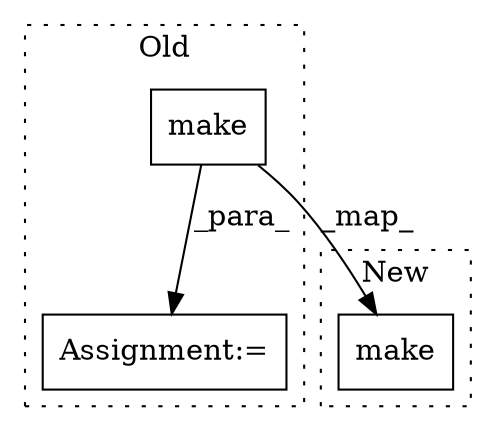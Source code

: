 digraph G {
subgraph cluster0 {
1 [label="make" a="32" s="34266,34298" l="5,1" shape="box"];
3 [label="Assignment:=" a="7" s="34259" l="1" shape="box"];
label = "Old";
style="dotted";
}
subgraph cluster1 {
2 [label="make" a="32" s="34214,34246" l="5,1" shape="box"];
label = "New";
style="dotted";
}
1 -> 3 [label="_para_"];
1 -> 2 [label="_map_"];
}
